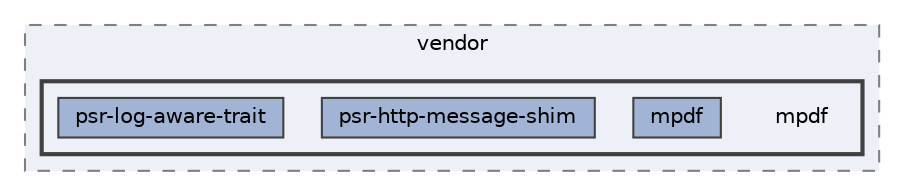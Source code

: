 digraph "plugins/learndash-certificate-builder/vendor/mpdf"
{
 // LATEX_PDF_SIZE
  bgcolor="transparent";
  edge [fontname=Helvetica,fontsize=10,labelfontname=Helvetica,labelfontsize=10];
  node [fontname=Helvetica,fontsize=10,shape=box,height=0.2,width=0.4];
  compound=true
  subgraph clusterdir_c471799f998ba8e2c1edfdfce456ff17 {
    graph [ bgcolor="#edf0f7", pencolor="grey50", label="vendor", fontname=Helvetica,fontsize=10 style="filled,dashed", URL="dir_c471799f998ba8e2c1edfdfce456ff17.html",tooltip=""]
  subgraph clusterdir_263fc346572e20130f8704bda122b192 {
    graph [ bgcolor="#edf0f7", pencolor="grey25", label="", fontname=Helvetica,fontsize=10 style="filled,bold", URL="dir_263fc346572e20130f8704bda122b192.html",tooltip=""]
    dir_263fc346572e20130f8704bda122b192 [shape=plaintext, label="mpdf"];
  dir_2b19fbd2caa11bcae5e76a05d44ac726 [label="mpdf", fillcolor="#a2b4d6", color="grey25", style="filled", URL="dir_2b19fbd2caa11bcae5e76a05d44ac726.html",tooltip=""];
  dir_7a561a5e35b95534ed22c0493ddb32ce [label="psr-http-message-shim", fillcolor="#a2b4d6", color="grey25", style="filled", URL="dir_7a561a5e35b95534ed22c0493ddb32ce.html",tooltip=""];
  dir_329b5d728873f642f8e7162d25564fa7 [label="psr-log-aware-trait", fillcolor="#a2b4d6", color="grey25", style="filled", URL="dir_329b5d728873f642f8e7162d25564fa7.html",tooltip=""];
  }
  }
}
